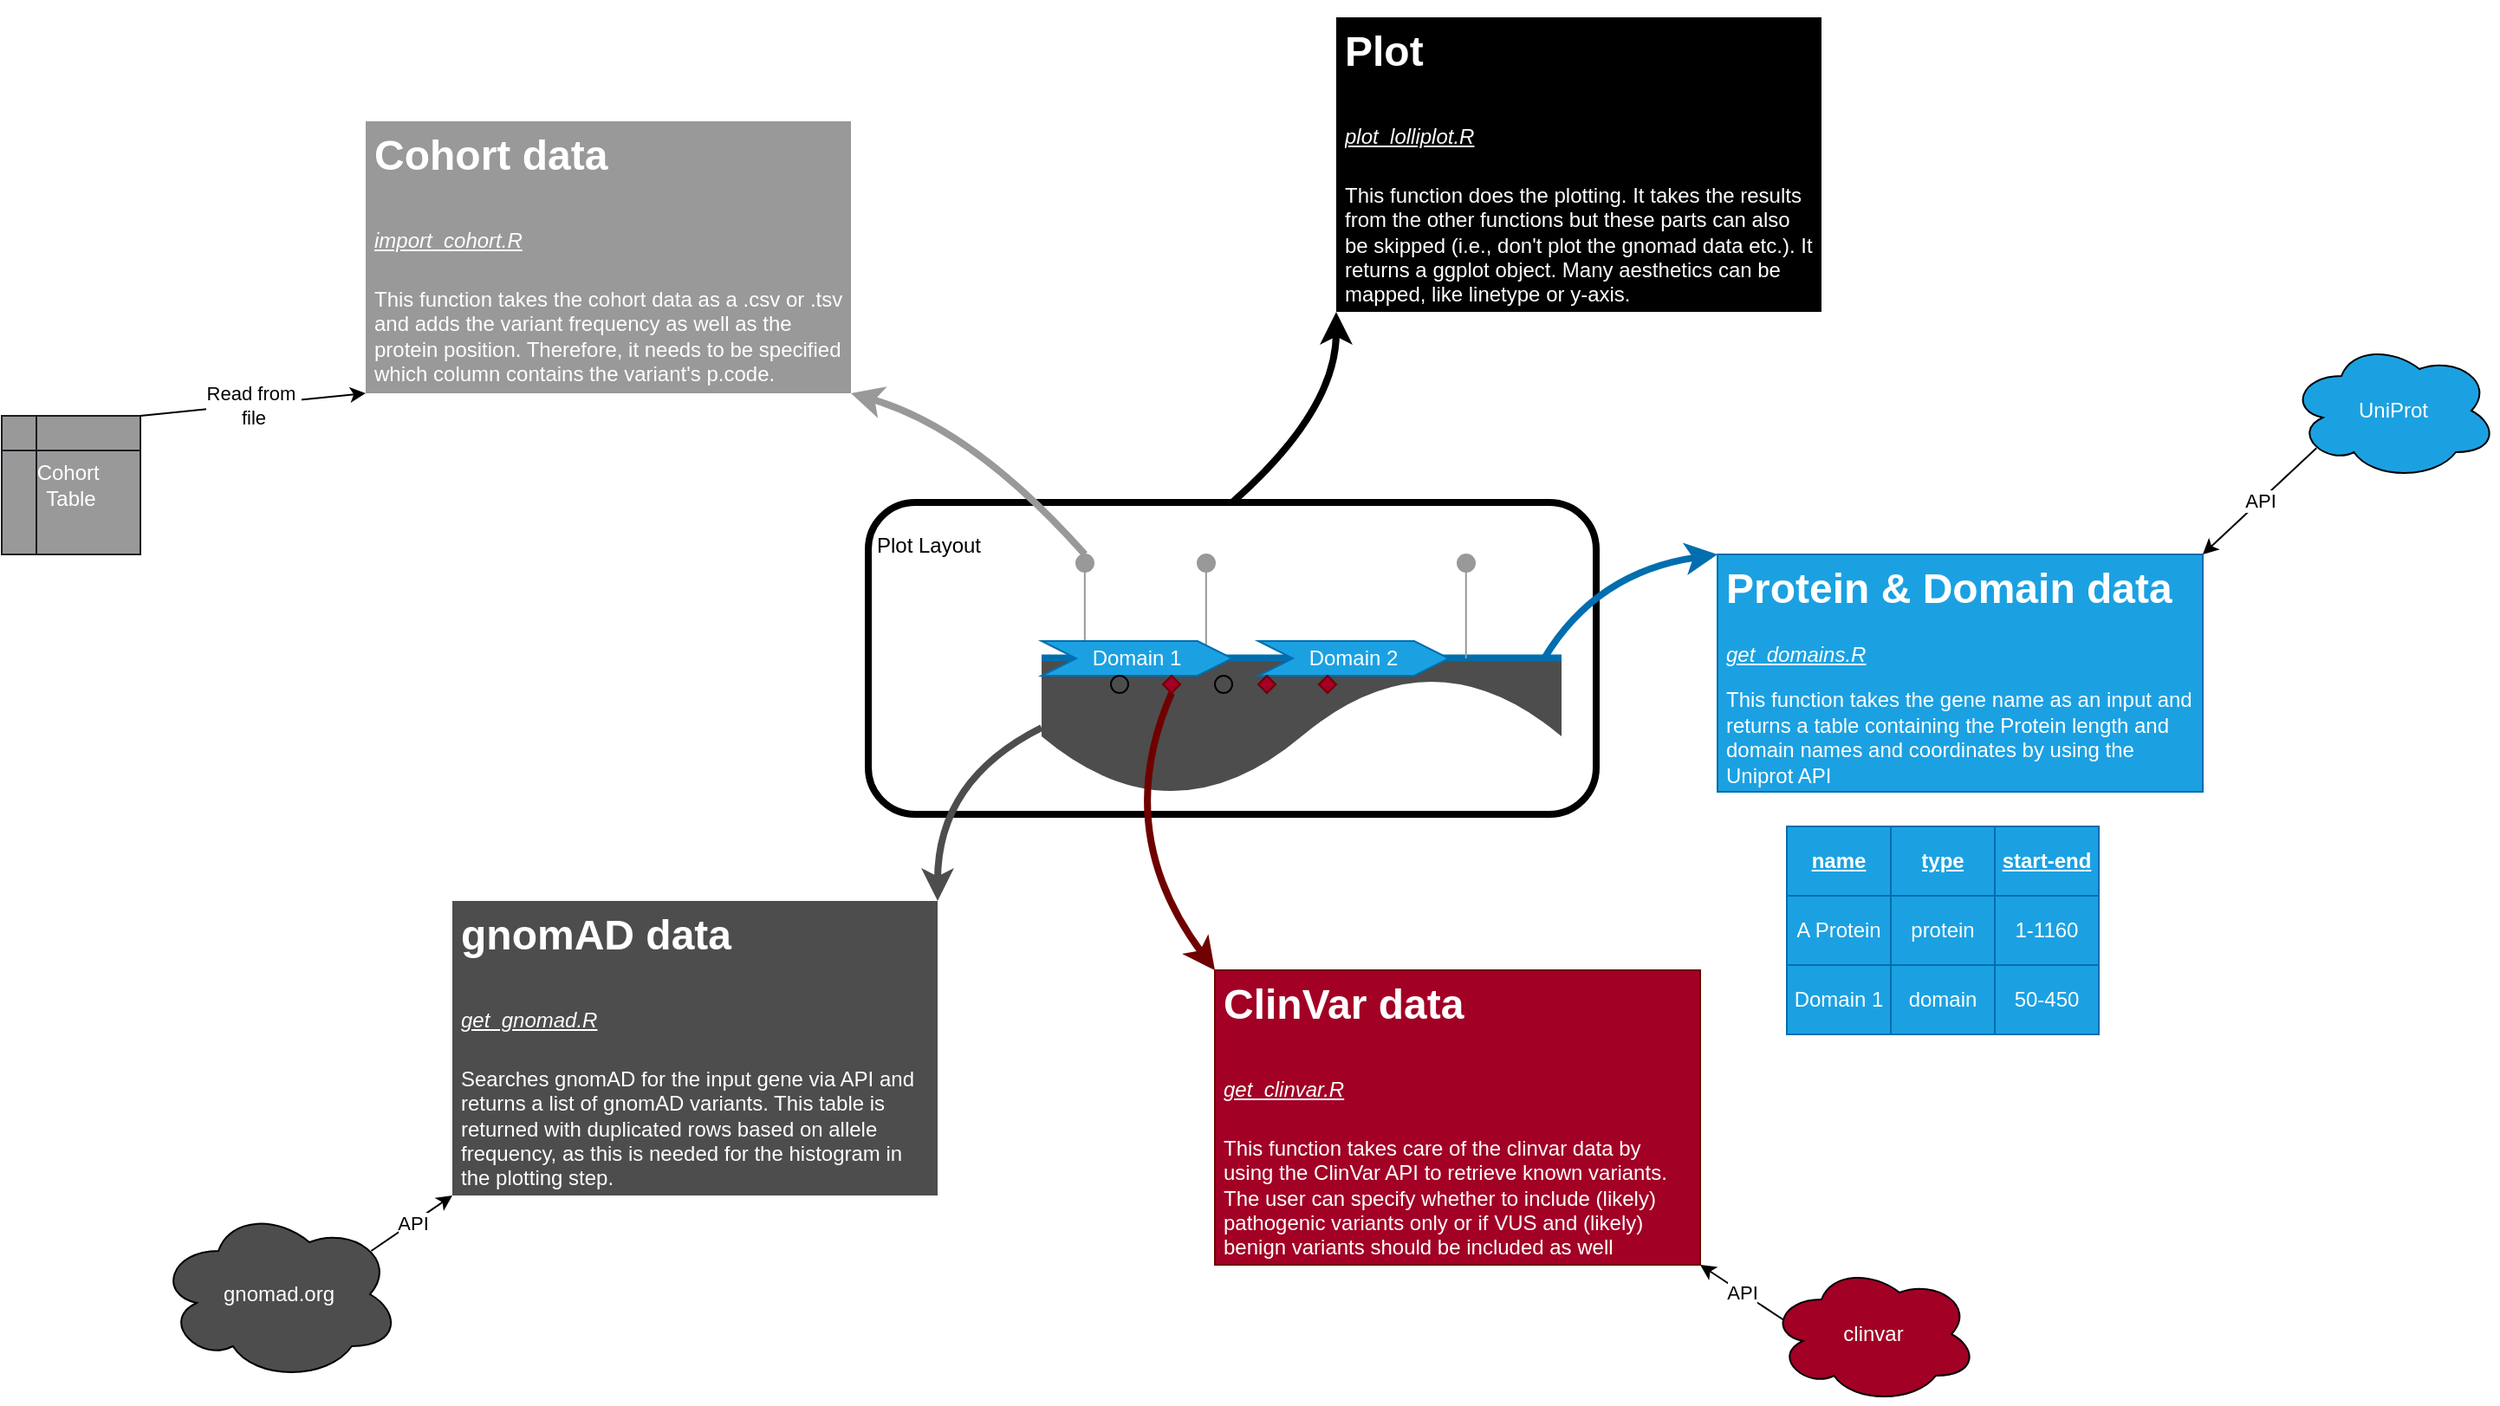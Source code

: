<mxfile>
    <diagram id="cFt7la1Gk6weGgbceIwt" name="Page-1">
        <mxGraphModel dx="3113" dy="1174" grid="1" gridSize="10" guides="1" tooltips="1" connect="1" arrows="1" fold="1" page="1" pageScale="1" pageWidth="1169" pageHeight="827" math="0" shadow="0">
            <root>
                <mxCell id="0"/>
                <mxCell id="1" parent="0"/>
                <mxCell id="2" value="" style="rounded=1;whiteSpace=wrap;html=1;fillColor=none;strokeWidth=4;strokeColor=#000000;" parent="1" vertex="1">
                    <mxGeometry x="360" y="333" width="420" height="180" as="geometry"/>
                </mxCell>
                <mxCell id="19" value="" style="shape=document;whiteSpace=wrap;html=1;boundedLbl=1;strokeColor=none;fillColor=#4D4D4D;size=0.875;" parent="1" vertex="1">
                    <mxGeometry x="460" y="423" width="300" height="80" as="geometry"/>
                </mxCell>
                <mxCell id="4" value="" style="endArrow=none;html=1;fillColor=#1ba1e2;strokeColor=#006EAF;strokeWidth=4;" parent="1" edge="1">
                    <mxGeometry width="50" height="50" relative="1" as="geometry">
                        <mxPoint x="460" y="422.71" as="sourcePoint"/>
                        <mxPoint x="760" y="422.71" as="targetPoint"/>
                    </mxGeometry>
                </mxCell>
                <mxCell id="5" value="" style="endArrow=none;html=1;strokeColor=#999999;" parent="1" edge="1">
                    <mxGeometry width="50" height="50" relative="1" as="geometry">
                        <mxPoint x="484.92" y="423" as="sourcePoint"/>
                        <mxPoint x="484.92" y="373" as="targetPoint"/>
                    </mxGeometry>
                </mxCell>
                <mxCell id="6" value="" style="endArrow=none;html=1;strokeColor=#999999;" parent="1" edge="1">
                    <mxGeometry width="50" height="50" relative="1" as="geometry">
                        <mxPoint x="554.92" y="423" as="sourcePoint"/>
                        <mxPoint x="554.92" y="373" as="targetPoint"/>
                    </mxGeometry>
                </mxCell>
                <mxCell id="7" value="" style="endArrow=none;html=1;strokeColor=#999999;" parent="1" edge="1">
                    <mxGeometry width="50" height="50" relative="1" as="geometry">
                        <mxPoint x="704.88" y="423" as="sourcePoint"/>
                        <mxPoint x="704.88" y="373" as="targetPoint"/>
                    </mxGeometry>
                </mxCell>
                <mxCell id="8" value="" style="ellipse;whiteSpace=wrap;html=1;aspect=fixed;fillColor=#999999;strokeColor=#999999;" parent="1" vertex="1">
                    <mxGeometry x="480" y="363" width="10" height="10" as="geometry"/>
                </mxCell>
                <mxCell id="9" value="" style="ellipse;whiteSpace=wrap;html=1;aspect=fixed;fillColor=#999999;strokeColor=#999999;" parent="1" vertex="1">
                    <mxGeometry x="550" y="363" width="10" height="10" as="geometry"/>
                </mxCell>
                <mxCell id="10" value="" style="ellipse;whiteSpace=wrap;html=1;aspect=fixed;fillColor=#999999;strokeColor=#999999;" parent="1" vertex="1">
                    <mxGeometry x="700" y="363" width="10" height="10" as="geometry"/>
                </mxCell>
                <mxCell id="11" value="Domain 1&lt;span style=&quot;color: rgba(0, 0, 0, 0); font-family: monospace; font-size: 0px; text-align: start;&quot;&gt;%3CmxGraphModel%3E%3Croot%3E%3CmxCell%20id%3D%220%22%2F%3E%3CmxCell%20id%3D%221%22%20parent%3D%220%22%2F%3E%3CmxCell%20id%3D%222%22%20value%3D%22%22%20style%3D%22ellipse%3BwhiteSpace%3Dwrap%3Bhtml%3D1%3Baspect%3Dfixed%3BfillColor%3D%23f0f0f0%3B%22%20vertex%3D%221%22%20parent%3D%221%22%3E%3CmxGeometry%20x%3D%22330%22%20y%3D%22520%22%20width%3D%2210%22%20height%3D%2210%22%20as%3D%22geometry%22%2F%3E%3C%2FmxCell%3E%3C%2Froot%3E%3C%2FmxGraphModel%3E&lt;/span&gt;" style="shape=step;perimeter=stepPerimeter;whiteSpace=wrap;html=1;fixedSize=1;fillColor=#1ba1e2;fontColor=#ffffff;strokeColor=#006EAF;" parent="1" vertex="1">
                    <mxGeometry x="460" y="413" width="110" height="20" as="geometry"/>
                </mxCell>
                <mxCell id="12" value="Domain 2&lt;span style=&quot;color: rgba(0, 0, 0, 0); font-family: monospace; font-size: 0px; text-align: start;&quot;&gt;%3CmxGraphModel%3E%3Croot%3E%3CmxCell%20id%3D%220%22%2F%3E%3CmxCell%20id%3D%221%22%20parent%3D%220%22%2F%3E%3CmxCell%20id%3D%222%22%20value%3D%22%22%20style%3D%22ellipse%3BwhiteSpace%3Dwrap%3Bhtml%3D1%3Baspect%3Dfixed%3BfillColor%3D%23f0f0f0%3B%22%20vertex%3D%221%22%20parent%3D%221%22%3E%3CmxGeometry%20x%3D%22330%22%20y%3D%22520%22%20width%3D%2210%22%20height%3D%2210%22%20as%3D%22geometry%22%2F%3E%3C%2FmxCell%3E%3C%2Froot%3E%3C%2FmxGraphModel%3&lt;/span&gt;" style="shape=step;perimeter=stepPerimeter;whiteSpace=wrap;html=1;fixedSize=1;fillColor=#1ba1e2;fontColor=#ffffff;strokeColor=#006EAF;" parent="1" vertex="1">
                    <mxGeometry x="585" y="413" width="110" height="20" as="geometry"/>
                </mxCell>
                <mxCell id="13" value="Plot Layout" style="text;html=1;strokeColor=none;fillColor=none;align=center;verticalAlign=middle;whiteSpace=wrap;rounded=0;" parent="1" vertex="1">
                    <mxGeometry x="360" y="343" width="70" height="30" as="geometry"/>
                </mxCell>
                <mxCell id="21" value="" style="ellipse;whiteSpace=wrap;html=1;aspect=fixed;fillColor=#4D4D4D;strokeColor=#000000;" parent="1" vertex="1">
                    <mxGeometry x="500" y="433" width="10" height="10" as="geometry"/>
                </mxCell>
                <mxCell id="22" value="" style="ellipse;whiteSpace=wrap;html=1;aspect=fixed;fillColor=#4D4D4D;strokeColor=#000000;" parent="1" vertex="1">
                    <mxGeometry x="560" y="433" width="10" height="10" as="geometry"/>
                </mxCell>
                <mxCell id="23" value="" style="rhombus;whiteSpace=wrap;html=1;strokeColor=#6F0000;fillColor=#a20025;fontColor=#ffffff;" parent="1" vertex="1">
                    <mxGeometry x="530" y="433" width="10" height="10" as="geometry"/>
                </mxCell>
                <mxCell id="24" value="" style="rhombus;whiteSpace=wrap;html=1;strokeColor=#6F0000;fillColor=#a20025;fontColor=#ffffff;" parent="1" vertex="1">
                    <mxGeometry x="585" y="433" width="10" height="10" as="geometry"/>
                </mxCell>
                <mxCell id="25" value="" style="rhombus;whiteSpace=wrap;html=1;strokeColor=#6F0000;fillColor=#a20025;fontColor=#ffffff;" parent="1" vertex="1">
                    <mxGeometry x="620" y="433" width="10" height="10" as="geometry"/>
                </mxCell>
                <mxCell id="28" value="&lt;h1&gt;Protein &amp;amp; Domain data&lt;/h1&gt;&lt;p&gt;&lt;u&gt;&lt;i&gt;get_domains.R&lt;/i&gt;&lt;/u&gt;&lt;/p&gt;&lt;p&gt;This function takes the gene name as an input and returns a table containing the Protein length and domain names and coordinates by using the Uniprot API&lt;/p&gt;" style="text;html=1;strokeColor=#006EAF;fillColor=#1ba1e2;spacing=5;spacingTop=-20;whiteSpace=wrap;overflow=hidden;rounded=0;fontColor=#ffffff;" parent="1" vertex="1">
                    <mxGeometry x="850" y="363" width="280" height="137" as="geometry"/>
                </mxCell>
                <mxCell id="29" value="" style="curved=1;endArrow=classic;html=1;strokeColor=#006EAF;strokeWidth=4;entryX=0;entryY=0;entryDx=0;entryDy=0;fillColor=#1ba1e2;" parent="1" target="28" edge="1">
                    <mxGeometry width="50" height="50" relative="1" as="geometry">
                        <mxPoint x="750" y="423" as="sourcePoint"/>
                        <mxPoint x="810" y="373" as="targetPoint"/>
                        <Array as="points">
                            <mxPoint x="780" y="373"/>
                        </Array>
                    </mxGeometry>
                </mxCell>
                <mxCell id="30" value="" style="shape=table;html=1;whiteSpace=wrap;startSize=0;container=1;collapsible=0;childLayout=tableLayout;strokeColor=#006EAF;fillColor=#1ba1e2;fontColor=#FFFFFF;" parent="1" vertex="1">
                    <mxGeometry x="890" y="520" width="180" height="120" as="geometry"/>
                </mxCell>
                <mxCell id="31" value="" style="shape=tableRow;horizontal=0;startSize=0;swimlaneHead=0;swimlaneBody=0;top=0;left=0;bottom=0;right=0;collapsible=0;dropTarget=0;fillColor=none;points=[[0,0.5],[1,0.5]];portConstraint=eastwest;strokeColor=default;" parent="30" vertex="1">
                    <mxGeometry width="180" height="40" as="geometry"/>
                </mxCell>
                <mxCell id="32" value="&lt;b&gt;&lt;u&gt;name&lt;/u&gt;&lt;/b&gt;" style="shape=partialRectangle;html=1;whiteSpace=wrap;connectable=0;fillColor=none;top=0;left=0;bottom=0;right=0;overflow=hidden;strokeColor=default;fontColor=#FFFFFF;" parent="31" vertex="1">
                    <mxGeometry width="60" height="40" as="geometry">
                        <mxRectangle width="60" height="40" as="alternateBounds"/>
                    </mxGeometry>
                </mxCell>
                <mxCell id="33" value="&lt;b&gt;&lt;u&gt;type&lt;/u&gt;&lt;/b&gt;" style="shape=partialRectangle;html=1;whiteSpace=wrap;connectable=0;fillColor=none;top=0;left=0;bottom=0;right=0;overflow=hidden;strokeColor=default;fontColor=#FFFFFF;" parent="31" vertex="1">
                    <mxGeometry x="60" width="60" height="40" as="geometry">
                        <mxRectangle width="60" height="40" as="alternateBounds"/>
                    </mxGeometry>
                </mxCell>
                <mxCell id="34" value="&lt;b&gt;&lt;u&gt;start-end&lt;/u&gt;&lt;/b&gt;" style="shape=partialRectangle;html=1;whiteSpace=wrap;connectable=0;fillColor=none;top=0;left=0;bottom=0;right=0;overflow=hidden;strokeColor=default;fontColor=#FFFFFF;" parent="31" vertex="1">
                    <mxGeometry x="120" width="60" height="40" as="geometry">
                        <mxRectangle width="60" height="40" as="alternateBounds"/>
                    </mxGeometry>
                </mxCell>
                <mxCell id="35" value="" style="shape=tableRow;horizontal=0;startSize=0;swimlaneHead=0;swimlaneBody=0;top=0;left=0;bottom=0;right=0;collapsible=0;dropTarget=0;fillColor=none;points=[[0,0.5],[1,0.5]];portConstraint=eastwest;strokeColor=default;" parent="30" vertex="1">
                    <mxGeometry y="40" width="180" height="40" as="geometry"/>
                </mxCell>
                <mxCell id="36" value="A Protein" style="shape=partialRectangle;html=1;whiteSpace=wrap;connectable=0;fillColor=none;top=0;left=0;bottom=0;right=0;overflow=hidden;strokeColor=default;fontColor=#FFFFFF;" parent="35" vertex="1">
                    <mxGeometry width="60" height="40" as="geometry">
                        <mxRectangle width="60" height="40" as="alternateBounds"/>
                    </mxGeometry>
                </mxCell>
                <mxCell id="37" value="protein" style="shape=partialRectangle;html=1;whiteSpace=wrap;connectable=0;fillColor=none;top=0;left=0;bottom=0;right=0;overflow=hidden;strokeColor=default;fontColor=#FFFFFF;" parent="35" vertex="1">
                    <mxGeometry x="60" width="60" height="40" as="geometry">
                        <mxRectangle width="60" height="40" as="alternateBounds"/>
                    </mxGeometry>
                </mxCell>
                <mxCell id="38" value="1-1160" style="shape=partialRectangle;html=1;whiteSpace=wrap;connectable=0;fillColor=none;top=0;left=0;bottom=0;right=0;overflow=hidden;strokeColor=default;fontColor=#FFFFFF;" parent="35" vertex="1">
                    <mxGeometry x="120" width="60" height="40" as="geometry">
                        <mxRectangle width="60" height="40" as="alternateBounds"/>
                    </mxGeometry>
                </mxCell>
                <mxCell id="39" value="" style="shape=tableRow;horizontal=0;startSize=0;swimlaneHead=0;swimlaneBody=0;top=0;left=0;bottom=0;right=0;collapsible=0;dropTarget=0;fillColor=none;points=[[0,0.5],[1,0.5]];portConstraint=eastwest;strokeColor=default;" parent="30" vertex="1">
                    <mxGeometry y="80" width="180" height="40" as="geometry"/>
                </mxCell>
                <mxCell id="40" value="Domain 1" style="shape=partialRectangle;html=1;whiteSpace=wrap;connectable=0;fillColor=none;top=0;left=0;bottom=0;right=0;overflow=hidden;strokeColor=default;fontColor=#FFFFFF;" parent="39" vertex="1">
                    <mxGeometry width="60" height="40" as="geometry">
                        <mxRectangle width="60" height="40" as="alternateBounds"/>
                    </mxGeometry>
                </mxCell>
                <mxCell id="41" value="domain" style="shape=partialRectangle;html=1;whiteSpace=wrap;connectable=0;fillColor=none;top=0;left=0;bottom=0;right=0;overflow=hidden;strokeColor=default;fontColor=#FFFFFF;" parent="39" vertex="1">
                    <mxGeometry x="60" width="60" height="40" as="geometry">
                        <mxRectangle width="60" height="40" as="alternateBounds"/>
                    </mxGeometry>
                </mxCell>
                <mxCell id="42" value="50-450" style="shape=partialRectangle;html=1;whiteSpace=wrap;connectable=0;fillColor=none;top=0;left=0;bottom=0;right=0;overflow=hidden;pointerEvents=1;strokeColor=default;fontColor=#FFFFFF;" parent="39" vertex="1">
                    <mxGeometry x="120" width="60" height="40" as="geometry">
                        <mxRectangle width="60" height="40" as="alternateBounds"/>
                    </mxGeometry>
                </mxCell>
                <mxCell id="57" value="" style="endArrow=classic;html=1;strokeColor=#999999;strokeWidth=4;fillColor=#1ba1e2;entryX=1;entryY=1;entryDx=0;entryDy=0;curved=1;exitX=0.5;exitY=0;exitDx=0;exitDy=0;" parent="1" source="8" target="58" edge="1">
                    <mxGeometry width="50" height="50" relative="1" as="geometry">
                        <mxPoint x="490" y="313" as="sourcePoint"/>
                        <mxPoint x="490" y="193" as="targetPoint"/>
                        <Array as="points">
                            <mxPoint x="420" y="290"/>
                        </Array>
                    </mxGeometry>
                </mxCell>
                <mxCell id="58" value="&lt;h1&gt;&lt;span style=&quot;background-color: initial;&quot;&gt;Cohort data&lt;/span&gt;&lt;/h1&gt;&lt;h1&gt;&lt;span style=&quot;background-color: initial;&quot;&gt;&lt;i style=&quot;font-size: 12px; font-weight: normal; text-decoration-line: underline;&quot;&gt;import_cohort.R&lt;/i&gt;&lt;/span&gt;&lt;br&gt;&lt;/h1&gt;&lt;p&gt;This function takes the cohort data as a .csv or .tsv and adds the variant frequency as well as the protein position. Therefore, it needs to be specified which column contains the variant's p.code.&lt;/p&gt;" style="text;html=1;strokeColor=none;fillColor=#999999;spacing=5;spacingTop=-20;whiteSpace=wrap;overflow=hidden;rounded=0;fontColor=#ffffff;" parent="1" vertex="1">
                    <mxGeometry x="70" y="113" width="280" height="157" as="geometry"/>
                </mxCell>
                <mxCell id="59" value="" style="endArrow=classic;html=1;strokeColor=#6F0000;strokeWidth=4;fillColor=#a20025;curved=1;exitX=0.5;exitY=1;exitDx=0;exitDy=0;entryX=0;entryY=0;entryDx=0;entryDy=0;" parent="1" source="23" target="60" edge="1">
                    <mxGeometry width="50" height="50" relative="1" as="geometry">
                        <mxPoint x="540" y="701.71" as="sourcePoint"/>
                        <mxPoint x="535" y="603" as="targetPoint"/>
                        <Array as="points">
                            <mxPoint x="500" y="523"/>
                        </Array>
                    </mxGeometry>
                </mxCell>
                <mxCell id="60" value="&lt;h1&gt;&lt;span style=&quot;background-color: initial;&quot;&gt;ClinVar data&lt;/span&gt;&lt;/h1&gt;&lt;h1&gt;&lt;span style=&quot;background-color: initial;&quot;&gt;&lt;i style=&quot;font-size: 12px; font-weight: normal; text-decoration-line: underline;&quot;&gt;get_clinvar.R&lt;/i&gt;&lt;/span&gt;&lt;br&gt;&lt;/h1&gt;&lt;p&gt;This function takes care of the clinvar data by using the ClinVar API to retrieve known variants. The user can specify whether to include (likely) pathogenic variants only or if VUS and (likely) benign variants should be included as well&lt;/p&gt;" style="text;html=1;strokeColor=#6F0000;fillColor=#a20025;spacing=5;spacingTop=-20;whiteSpace=wrap;overflow=hidden;rounded=0;fontColor=#ffffff;" parent="1" vertex="1">
                    <mxGeometry x="560" y="603" width="280" height="170" as="geometry"/>
                </mxCell>
                <mxCell id="61" value="&lt;h1&gt;&lt;span style=&quot;background-color: initial;&quot;&gt;gnomAD data&lt;/span&gt;&lt;/h1&gt;&lt;h1&gt;&lt;span style=&quot;background-color: initial;&quot;&gt;&lt;i style=&quot;font-size: 12px; font-weight: normal; text-decoration-line: underline;&quot;&gt;get_gnomad.R&lt;/i&gt;&lt;/span&gt;&lt;br&gt;&lt;/h1&gt;&lt;p&gt;Searches gnomAD for the input gene via API and returns a list of gnomAD variants. This table is returned with duplicated rows based on allele frequency, as this is needed for the histogram in the plotting step.&amp;nbsp;&lt;/p&gt;" style="text;html=1;strokeColor=none;fillColor=#4D4D4D;spacing=5;spacingTop=-20;whiteSpace=wrap;overflow=hidden;rounded=0;fontColor=#ffffff;" parent="1" vertex="1">
                    <mxGeometry x="120" y="563" width="280" height="170" as="geometry"/>
                </mxCell>
                <mxCell id="63" value="" style="endArrow=classic;html=1;strokeColor=#4D4D4D;strokeWidth=4;fillColor=#a20025;curved=1;exitX=0;exitY=0.5;exitDx=0;exitDy=0;entryX=1;entryY=0;entryDx=0;entryDy=0;" parent="1" source="19" target="61" edge="1">
                    <mxGeometry width="50" height="50" relative="1" as="geometry">
                        <mxPoint x="445" y="503" as="sourcePoint"/>
                        <mxPoint x="470" y="663" as="targetPoint"/>
                        <Array as="points">
                            <mxPoint x="400" y="493"/>
                        </Array>
                    </mxGeometry>
                </mxCell>
                <mxCell id="64" value="&lt;h1&gt;&lt;font style=&quot;&quot; color=&quot;#ffffff&quot;&gt;Plot&lt;/font&gt;&lt;/h1&gt;&lt;h1&gt;&lt;font color=&quot;#ffffff&quot;&gt;&lt;i style=&quot;font-size: 12px; font-weight: normal; text-decoration-line: underline;&quot;&gt;plot_lolliplot.R&lt;/i&gt;&lt;br&gt;&lt;/font&gt;&lt;/h1&gt;&lt;p&gt;&lt;font color=&quot;#ffffff&quot;&gt;This function does the plotting. It takes the results from the other functions but these parts can also be skipped (i.e., don't plot the gnomad data etc.). It returns a ggplot object. Many aesthetics can be mapped, like linetype or y-axis.&lt;/font&gt;&lt;/p&gt;" style="text;html=1;spacing=5;spacingTop=-20;whiteSpace=wrap;overflow=hidden;rounded=0;fillColor=#000000;" parent="1" vertex="1">
                    <mxGeometry x="630" y="53" width="280" height="170" as="geometry"/>
                </mxCell>
                <mxCell id="65" value="" style="endArrow=classic;html=1;strokeWidth=4;entryX=0;entryY=1;entryDx=0;entryDy=0;curved=1;exitX=0.5;exitY=0;exitDx=0;exitDy=0;" parent="1" source="2" target="64" edge="1">
                    <mxGeometry width="50" height="50" relative="1" as="geometry">
                        <mxPoint x="560" y="333" as="sourcePoint"/>
                        <mxPoint x="425" y="83" as="targetPoint"/>
                        <Array as="points">
                            <mxPoint x="630" y="280"/>
                        </Array>
                    </mxGeometry>
                </mxCell>
                <mxCell id="66" value="&lt;font color=&quot;#ffffff&quot;&gt;gnomad.org&lt;/font&gt;" style="ellipse;shape=cloud;whiteSpace=wrap;html=1;fillColor=#4d4d4d;" parent="1" vertex="1">
                    <mxGeometry x="-50" y="740" width="140" height="100" as="geometry"/>
                </mxCell>
                <mxCell id="71" value="API" style="endArrow=classic;html=1;exitX=0.88;exitY=0.25;exitDx=0;exitDy=0;exitPerimeter=0;entryX=0;entryY=1;entryDx=0;entryDy=0;" parent="1" source="66" target="61" edge="1">
                    <mxGeometry relative="1" as="geometry">
                        <mxPoint x="110" y="780" as="sourcePoint"/>
                        <mxPoint x="210" y="780" as="targetPoint"/>
                    </mxGeometry>
                </mxCell>
                <mxCell id="73" value="&lt;font color=&quot;#ffffff&quot;&gt;clinvar&lt;/font&gt;" style="ellipse;shape=cloud;whiteSpace=wrap;html=1;fillColor=#a20025;" parent="1" vertex="1">
                    <mxGeometry x="880" y="773" width="120" height="80" as="geometry"/>
                </mxCell>
                <mxCell id="74" value="API" style="endArrow=classic;html=1;exitX=0.07;exitY=0.4;exitDx=0;exitDy=0;exitPerimeter=0;entryX=1;entryY=1;entryDx=0;entryDy=0;" parent="1" source="73" target="60" edge="1">
                    <mxGeometry relative="1" as="geometry">
                        <mxPoint x="770.0" y="853" as="sourcePoint"/>
                        <mxPoint x="825.2" y="813.5" as="targetPoint"/>
                    </mxGeometry>
                </mxCell>
                <mxCell id="76" value="&lt;font color=&quot;#ffffff&quot;&gt;UniProt&lt;/font&gt;" style="ellipse;shape=cloud;whiteSpace=wrap;html=1;fillColor=#1ba1e2;" parent="1" vertex="1">
                    <mxGeometry x="1180" y="240" width="120" height="80" as="geometry"/>
                </mxCell>
                <mxCell id="77" value="API" style="endArrow=classic;html=1;exitX=0.13;exitY=0.77;exitDx=0;exitDy=0;exitPerimeter=0;entryX=1;entryY=0;entryDx=0;entryDy=0;" parent="1" source="76" target="28" edge="1">
                    <mxGeometry relative="1" as="geometry">
                        <mxPoint x="898.4" y="815" as="sourcePoint"/>
                        <mxPoint x="850" y="783" as="targetPoint"/>
                    </mxGeometry>
                </mxCell>
                <mxCell id="78" value="&lt;font color=&quot;#ffffff&quot;&gt;Cohort&amp;nbsp;&lt;br&gt;Table&lt;/font&gt;" style="shape=internalStorage;whiteSpace=wrap;html=1;backgroundOutline=1;strokeColor=#1e1b23;fillColor=#999999;" parent="1" vertex="1">
                    <mxGeometry x="-140" y="283" width="80" height="80" as="geometry"/>
                </mxCell>
                <mxCell id="79" value="" style="endArrow=classic;html=1;exitX=1;exitY=0;exitDx=0;exitDy=0;entryX=0;entryY=1;entryDx=0;entryDy=0;" parent="1" source="78" target="58" edge="1">
                    <mxGeometry relative="1" as="geometry">
                        <mxPoint x="300" y="410" as="sourcePoint"/>
                        <mxPoint x="400" y="410" as="targetPoint"/>
                    </mxGeometry>
                </mxCell>
                <mxCell id="80" value="Read from&amp;nbsp;&lt;br&gt;file" style="edgeLabel;resizable=0;html=1;align=center;verticalAlign=middle;strokeColor=#a20025;fillColor=#1ba1e2;rotation=0;" parent="79" connectable="0" vertex="1">
                    <mxGeometry relative="1" as="geometry"/>
                </mxCell>
            </root>
        </mxGraphModel>
    </diagram>
</mxfile>